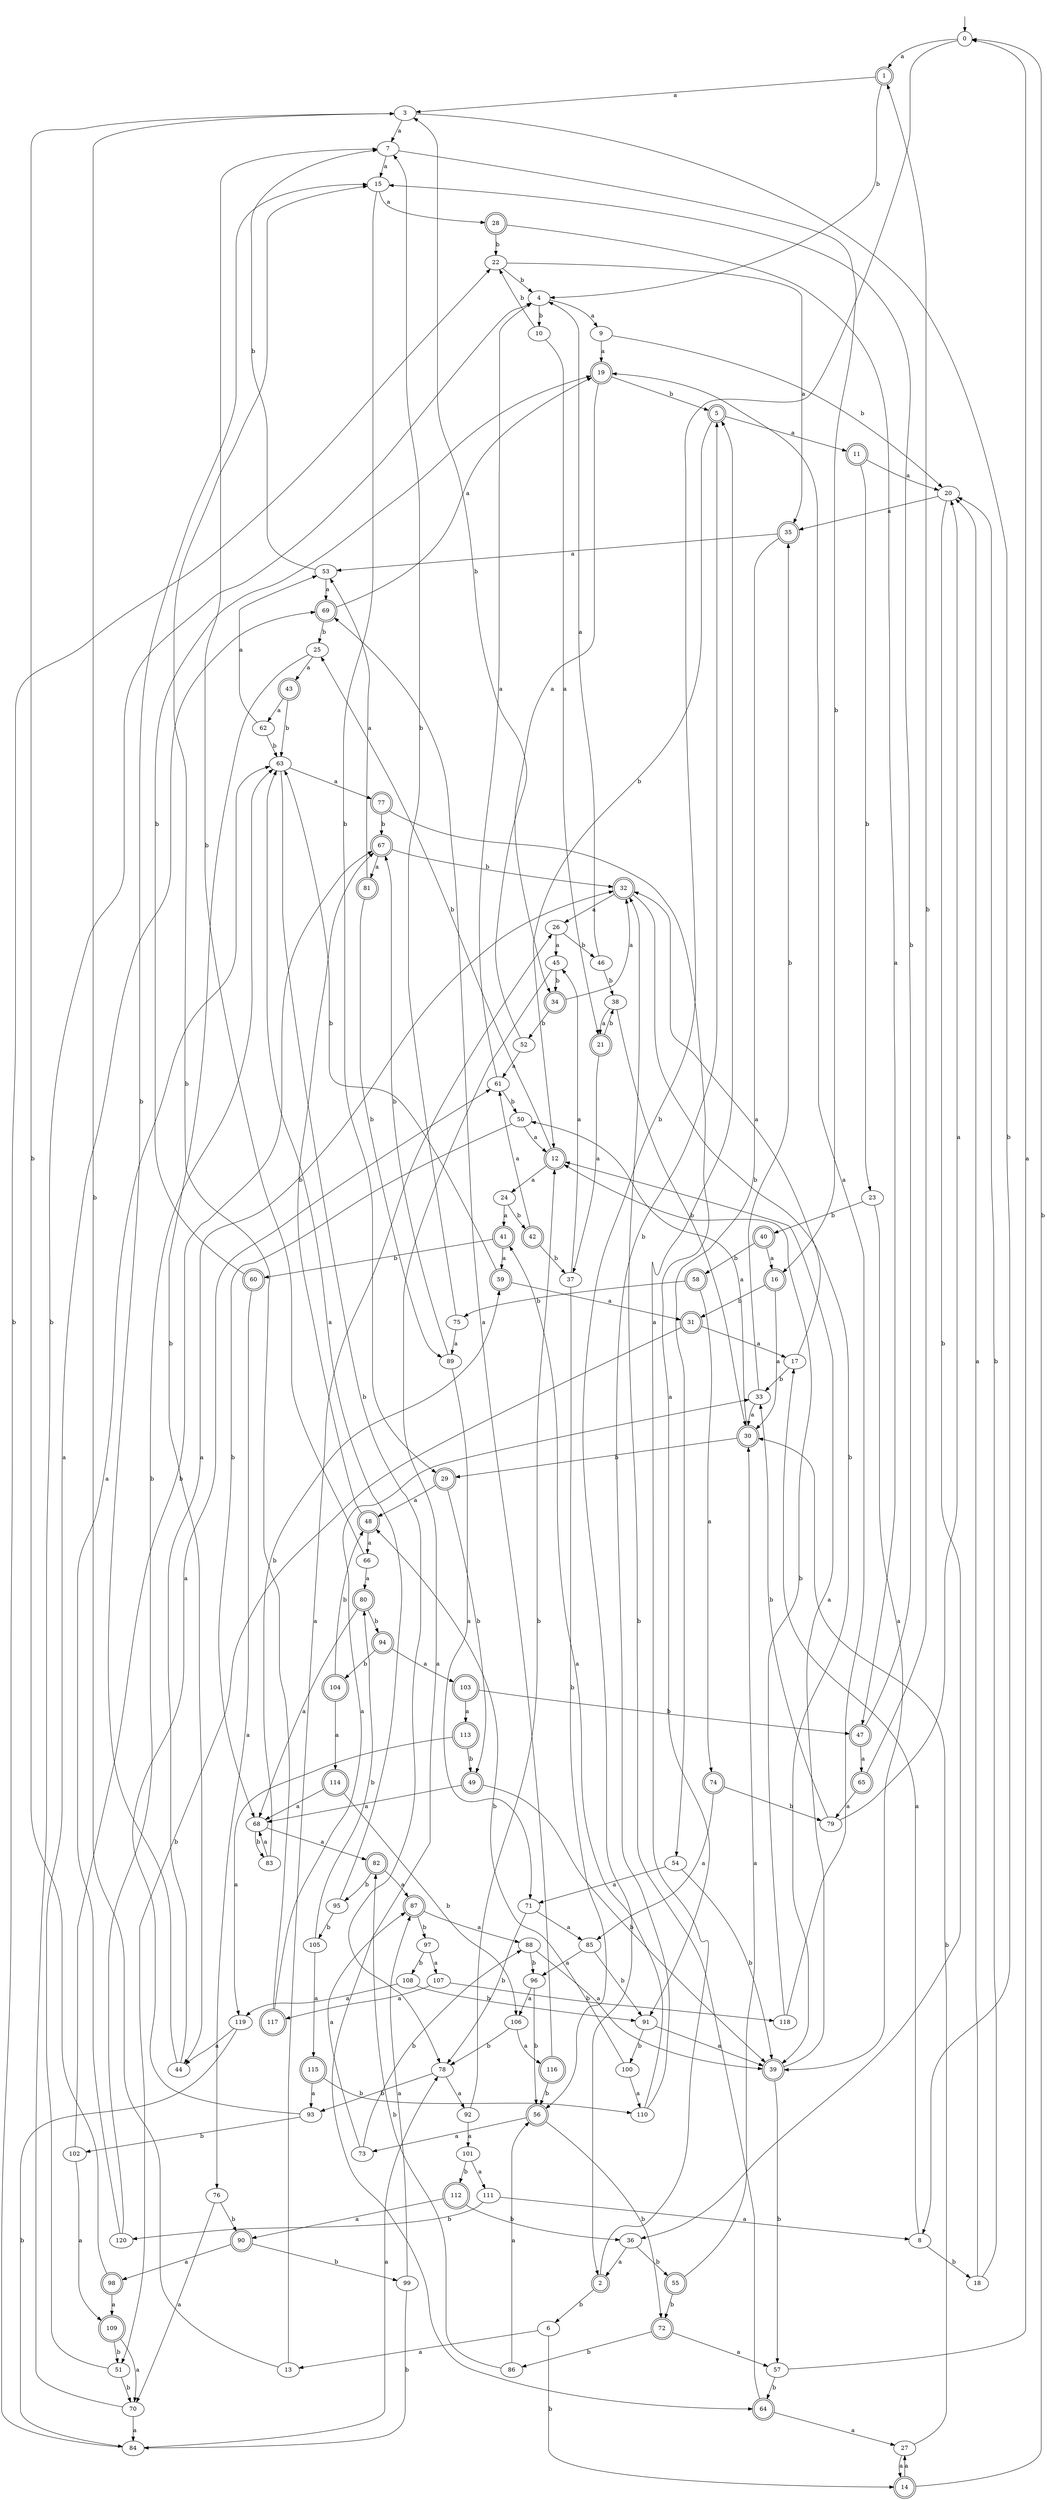 digraph RandomDFA {
  __start0 [label="", shape=none];
  __start0 -> 0 [label=""];
  0 [shape=circle]
  0 -> 1 [label="a"]
  0 -> 2 [label="b"]
  1 [shape=doublecircle]
  1 -> 3 [label="a"]
  1 -> 4 [label="b"]
  2 [shape=doublecircle]
  2 -> 5 [label="a"]
  2 -> 6 [label="b"]
  3
  3 -> 7 [label="a"]
  3 -> 8 [label="b"]
  4
  4 -> 9 [label="a"]
  4 -> 10 [label="b"]
  5 [shape=doublecircle]
  5 -> 11 [label="a"]
  5 -> 12 [label="b"]
  6
  6 -> 13 [label="a"]
  6 -> 14 [label="b"]
  7
  7 -> 15 [label="a"]
  7 -> 16 [label="b"]
  8
  8 -> 17 [label="a"]
  8 -> 18 [label="b"]
  9
  9 -> 19 [label="a"]
  9 -> 20 [label="b"]
  10
  10 -> 21 [label="a"]
  10 -> 22 [label="b"]
  11 [shape=doublecircle]
  11 -> 20 [label="a"]
  11 -> 23 [label="b"]
  12 [shape=doublecircle]
  12 -> 24 [label="a"]
  12 -> 25 [label="b"]
  13
  13 -> 26 [label="a"]
  13 -> 3 [label="b"]
  14 [shape=doublecircle]
  14 -> 27 [label="a"]
  14 -> 0 [label="b"]
  15
  15 -> 28 [label="a"]
  15 -> 29 [label="b"]
  16 [shape=doublecircle]
  16 -> 30 [label="a"]
  16 -> 31 [label="b"]
  17
  17 -> 32 [label="a"]
  17 -> 33 [label="b"]
  18
  18 -> 20 [label="a"]
  18 -> 20 [label="b"]
  19 [shape=doublecircle]
  19 -> 34 [label="a"]
  19 -> 5 [label="b"]
  20
  20 -> 35 [label="a"]
  20 -> 36 [label="b"]
  21 [shape=doublecircle]
  21 -> 37 [label="a"]
  21 -> 38 [label="b"]
  22
  22 -> 35 [label="a"]
  22 -> 4 [label="b"]
  23
  23 -> 39 [label="a"]
  23 -> 40 [label="b"]
  24
  24 -> 41 [label="a"]
  24 -> 42 [label="b"]
  25
  25 -> 43 [label="a"]
  25 -> 44 [label="b"]
  26
  26 -> 45 [label="a"]
  26 -> 46 [label="b"]
  27
  27 -> 14 [label="a"]
  27 -> 30 [label="b"]
  28 [shape=doublecircle]
  28 -> 47 [label="a"]
  28 -> 22 [label="b"]
  29 [shape=doublecircle]
  29 -> 48 [label="a"]
  29 -> 49 [label="b"]
  30 [shape=doublecircle]
  30 -> 50 [label="a"]
  30 -> 29 [label="b"]
  31 [shape=doublecircle]
  31 -> 17 [label="a"]
  31 -> 51 [label="b"]
  32 [shape=doublecircle]
  32 -> 26 [label="a"]
  32 -> 39 [label="b"]
  33
  33 -> 30 [label="a"]
  33 -> 35 [label="b"]
  34 [shape=doublecircle]
  34 -> 32 [label="a"]
  34 -> 52 [label="b"]
  35 [shape=doublecircle]
  35 -> 53 [label="a"]
  35 -> 54 [label="b"]
  36
  36 -> 2 [label="a"]
  36 -> 55 [label="b"]
  37
  37 -> 45 [label="a"]
  37 -> 56 [label="b"]
  38
  38 -> 21 [label="a"]
  38 -> 30 [label="b"]
  39 [shape=doublecircle]
  39 -> 12 [label="a"]
  39 -> 57 [label="b"]
  40 [shape=doublecircle]
  40 -> 16 [label="a"]
  40 -> 58 [label="b"]
  41 [shape=doublecircle]
  41 -> 59 [label="a"]
  41 -> 60 [label="b"]
  42 [shape=doublecircle]
  42 -> 61 [label="a"]
  42 -> 37 [label="b"]
  43 [shape=doublecircle]
  43 -> 62 [label="a"]
  43 -> 63 [label="b"]
  44
  44 -> 32 [label="a"]
  44 -> 15 [label="b"]
  45
  45 -> 64 [label="a"]
  45 -> 34 [label="b"]
  46
  46 -> 4 [label="a"]
  46 -> 38 [label="b"]
  47 [shape=doublecircle]
  47 -> 65 [label="a"]
  47 -> 15 [label="b"]
  48 [shape=doublecircle]
  48 -> 66 [label="a"]
  48 -> 67 [label="b"]
  49 [shape=doublecircle]
  49 -> 68 [label="a"]
  49 -> 39 [label="b"]
  50
  50 -> 12 [label="a"]
  50 -> 68 [label="b"]
  51
  51 -> 69 [label="a"]
  51 -> 70 [label="b"]
  52
  52 -> 61 [label="a"]
  52 -> 3 [label="b"]
  53
  53 -> 69 [label="a"]
  53 -> 7 [label="b"]
  54
  54 -> 71 [label="a"]
  54 -> 39 [label="b"]
  55 [shape=doublecircle]
  55 -> 30 [label="a"]
  55 -> 72 [label="b"]
  56 [shape=doublecircle]
  56 -> 73 [label="a"]
  56 -> 72 [label="b"]
  57
  57 -> 0 [label="a"]
  57 -> 64 [label="b"]
  58 [shape=doublecircle]
  58 -> 74 [label="a"]
  58 -> 75 [label="b"]
  59 [shape=doublecircle]
  59 -> 31 [label="a"]
  59 -> 63 [label="b"]
  60 [shape=doublecircle]
  60 -> 76 [label="a"]
  60 -> 19 [label="b"]
  61
  61 -> 4 [label="a"]
  61 -> 50 [label="b"]
  62
  62 -> 53 [label="a"]
  62 -> 63 [label="b"]
  63
  63 -> 77 [label="a"]
  63 -> 78 [label="b"]
  64 [shape=doublecircle]
  64 -> 27 [label="a"]
  64 -> 32 [label="b"]
  65 [shape=doublecircle]
  65 -> 79 [label="a"]
  65 -> 1 [label="b"]
  66
  66 -> 80 [label="a"]
  66 -> 7 [label="b"]
  67 [shape=doublecircle]
  67 -> 81 [label="a"]
  67 -> 32 [label="b"]
  68
  68 -> 82 [label="a"]
  68 -> 83 [label="b"]
  69 [shape=doublecircle]
  69 -> 19 [label="a"]
  69 -> 25 [label="b"]
  70
  70 -> 84 [label="a"]
  70 -> 4 [label="b"]
  71
  71 -> 85 [label="a"]
  71 -> 78 [label="b"]
  72 [shape=doublecircle]
  72 -> 57 [label="a"]
  72 -> 86 [label="b"]
  73
  73 -> 87 [label="a"]
  73 -> 88 [label="b"]
  74 [shape=doublecircle]
  74 -> 85 [label="a"]
  74 -> 79 [label="b"]
  75
  75 -> 89 [label="a"]
  75 -> 7 [label="b"]
  76
  76 -> 70 [label="a"]
  76 -> 90 [label="b"]
  77 [shape=doublecircle]
  77 -> 91 [label="a"]
  77 -> 67 [label="b"]
  78
  78 -> 92 [label="a"]
  78 -> 93 [label="b"]
  79
  79 -> 20 [label="a"]
  79 -> 33 [label="b"]
  80 [shape=doublecircle]
  80 -> 68 [label="a"]
  80 -> 94 [label="b"]
  81 [shape=doublecircle]
  81 -> 53 [label="a"]
  81 -> 89 [label="b"]
  82 [shape=doublecircle]
  82 -> 87 [label="a"]
  82 -> 95 [label="b"]
  83
  83 -> 68 [label="a"]
  83 -> 59 [label="b"]
  84
  84 -> 78 [label="a"]
  84 -> 22 [label="b"]
  85
  85 -> 96 [label="a"]
  85 -> 91 [label="b"]
  86
  86 -> 56 [label="a"]
  86 -> 82 [label="b"]
  87 [shape=doublecircle]
  87 -> 88 [label="a"]
  87 -> 97 [label="b"]
  88
  88 -> 39 [label="a"]
  88 -> 96 [label="b"]
  89
  89 -> 71 [label="a"]
  89 -> 67 [label="b"]
  90 [shape=doublecircle]
  90 -> 98 [label="a"]
  90 -> 99 [label="b"]
  91
  91 -> 39 [label="a"]
  91 -> 100 [label="b"]
  92
  92 -> 101 [label="a"]
  92 -> 12 [label="b"]
  93
  93 -> 61 [label="a"]
  93 -> 102 [label="b"]
  94 [shape=doublecircle]
  94 -> 103 [label="a"]
  94 -> 104 [label="b"]
  95
  95 -> 63 [label="a"]
  95 -> 105 [label="b"]
  96
  96 -> 106 [label="a"]
  96 -> 56 [label="b"]
  97
  97 -> 107 [label="a"]
  97 -> 108 [label="b"]
  98 [shape=doublecircle]
  98 -> 109 [label="a"]
  98 -> 3 [label="b"]
  99
  99 -> 87 [label="a"]
  99 -> 84 [label="b"]
  100
  100 -> 110 [label="a"]
  100 -> 48 [label="b"]
  101
  101 -> 111 [label="a"]
  101 -> 112 [label="b"]
  102
  102 -> 109 [label="a"]
  102 -> 67 [label="b"]
  103 [shape=doublecircle]
  103 -> 113 [label="a"]
  103 -> 47 [label="b"]
  104 [shape=doublecircle]
  104 -> 114 [label="a"]
  104 -> 48 [label="b"]
  105
  105 -> 115 [label="a"]
  105 -> 80 [label="b"]
  106
  106 -> 116 [label="a"]
  106 -> 78 [label="b"]
  107
  107 -> 117 [label="a"]
  107 -> 118 [label="b"]
  108
  108 -> 119 [label="a"]
  108 -> 91 [label="b"]
  109 [shape=doublecircle]
  109 -> 70 [label="a"]
  109 -> 51 [label="b"]
  110
  110 -> 41 [label="a"]
  110 -> 5 [label="b"]
  111
  111 -> 8 [label="a"]
  111 -> 120 [label="b"]
  112 [shape=doublecircle]
  112 -> 90 [label="a"]
  112 -> 36 [label="b"]
  113 [shape=doublecircle]
  113 -> 119 [label="a"]
  113 -> 49 [label="b"]
  114 [shape=doublecircle]
  114 -> 68 [label="a"]
  114 -> 106 [label="b"]
  115 [shape=doublecircle]
  115 -> 93 [label="a"]
  115 -> 110 [label="b"]
  116 [shape=doublecircle]
  116 -> 69 [label="a"]
  116 -> 56 [label="b"]
  117 [shape=doublecircle]
  117 -> 33 [label="a"]
  117 -> 15 [label="b"]
  118
  118 -> 19 [label="a"]
  118 -> 12 [label="b"]
  119
  119 -> 44 [label="a"]
  119 -> 84 [label="b"]
  120
  120 -> 63 [label="a"]
  120 -> 63 [label="b"]
}
